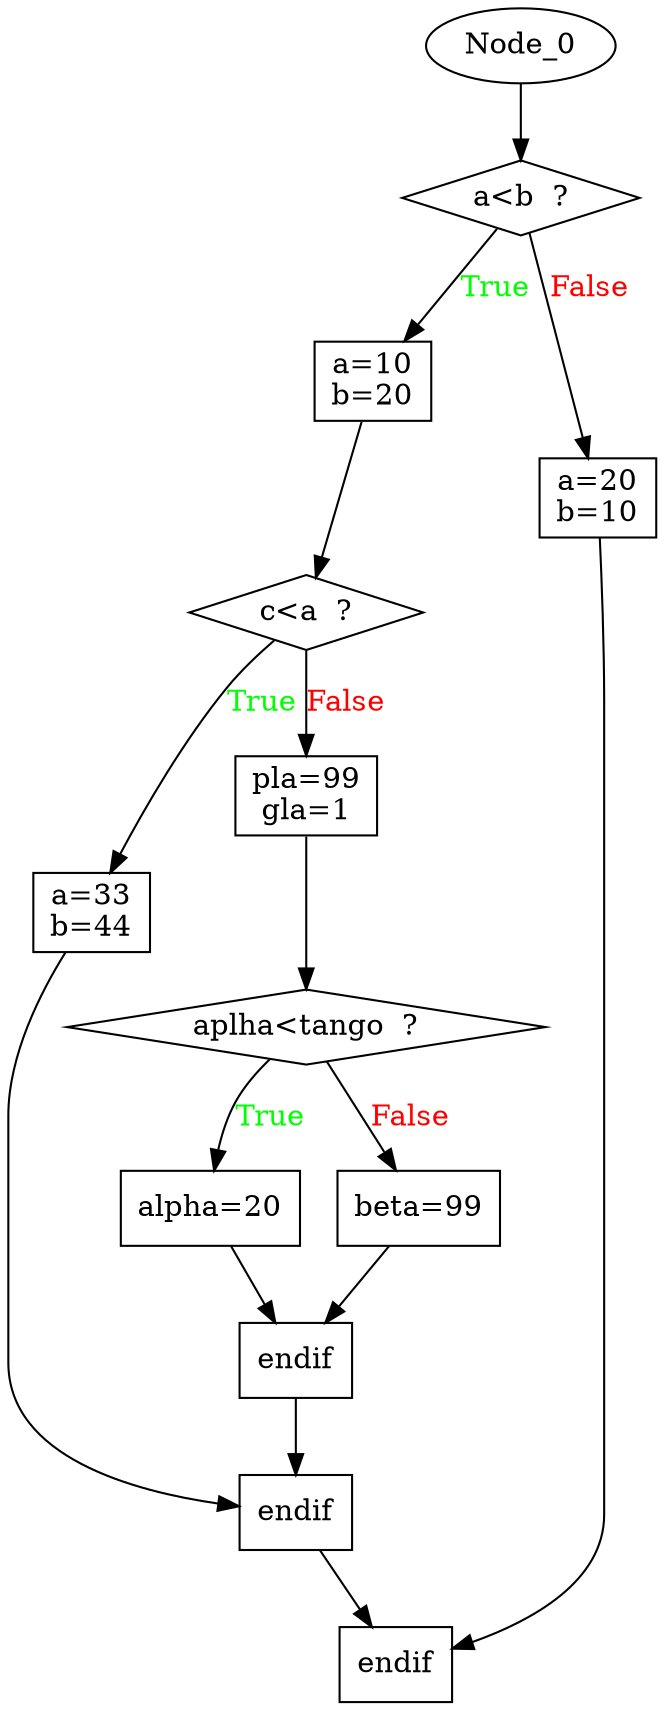digraph G{
Node_1 [ label ="a<b  ?",shape="diamond"];
Node_2 [ label ="a=10\nb=20",shape="box"];
Node_3 [ label ="c<a  ?",shape="diamond"];
Node_4 [ label ="a=33\nb=44",shape="box"];
Node_5 [ label ="pla=99\ngla=1",shape="box"];
Node_6 [ label ="aplha<tango  ?",shape="diamond"];
Node_7 [ label ="alpha=20",shape="box"];
Node_8 [ label ="beta=99",shape="box"];
Node_9 [ label ="endif",shape="box"];
Node_10 [ label ="endif",shape="box"];
Node_11 [ label ="a=20\nb=10",shape="box"];
Node_12 [ label ="endif",shape="box"];
Node_1 -> Node_2 [label="True",fontcolor="GREEN"];
Node_0 -> Node_1;
Node_3 -> Node_4 [label="True",fontcolor="GREEN"];
Node_2 -> Node_3;
Node_3 -> Node_5 [label="False",fontcolor="RED"];
Node_6 -> Node_7 [label="True",fontcolor="GREEN"];
Node_5 -> Node_6;
Node_6 -> Node_8 [label="False",fontcolor="RED"];
Node_7 -> Node_9;
Node_8 -> Node_9;
Node_4 -> Node_10;
Node_9 -> Node_10;
Node_1 -> Node_11 [label="False",fontcolor="RED"];
Node_10 -> Node_12;
Node_11 -> Node_12;
}

